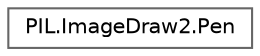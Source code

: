 digraph "Graphical Class Hierarchy"
{
 // LATEX_PDF_SIZE
  bgcolor="transparent";
  edge [fontname=Helvetica,fontsize=10,labelfontname=Helvetica,labelfontsize=10];
  node [fontname=Helvetica,fontsize=10,shape=box,height=0.2,width=0.4];
  rankdir="LR";
  Node0 [id="Node000000",label="PIL.ImageDraw2.Pen",height=0.2,width=0.4,color="grey40", fillcolor="white", style="filled",URL="$de/dd0/classPIL_1_1ImageDraw2_1_1Pen.html",tooltip=" "];
}
